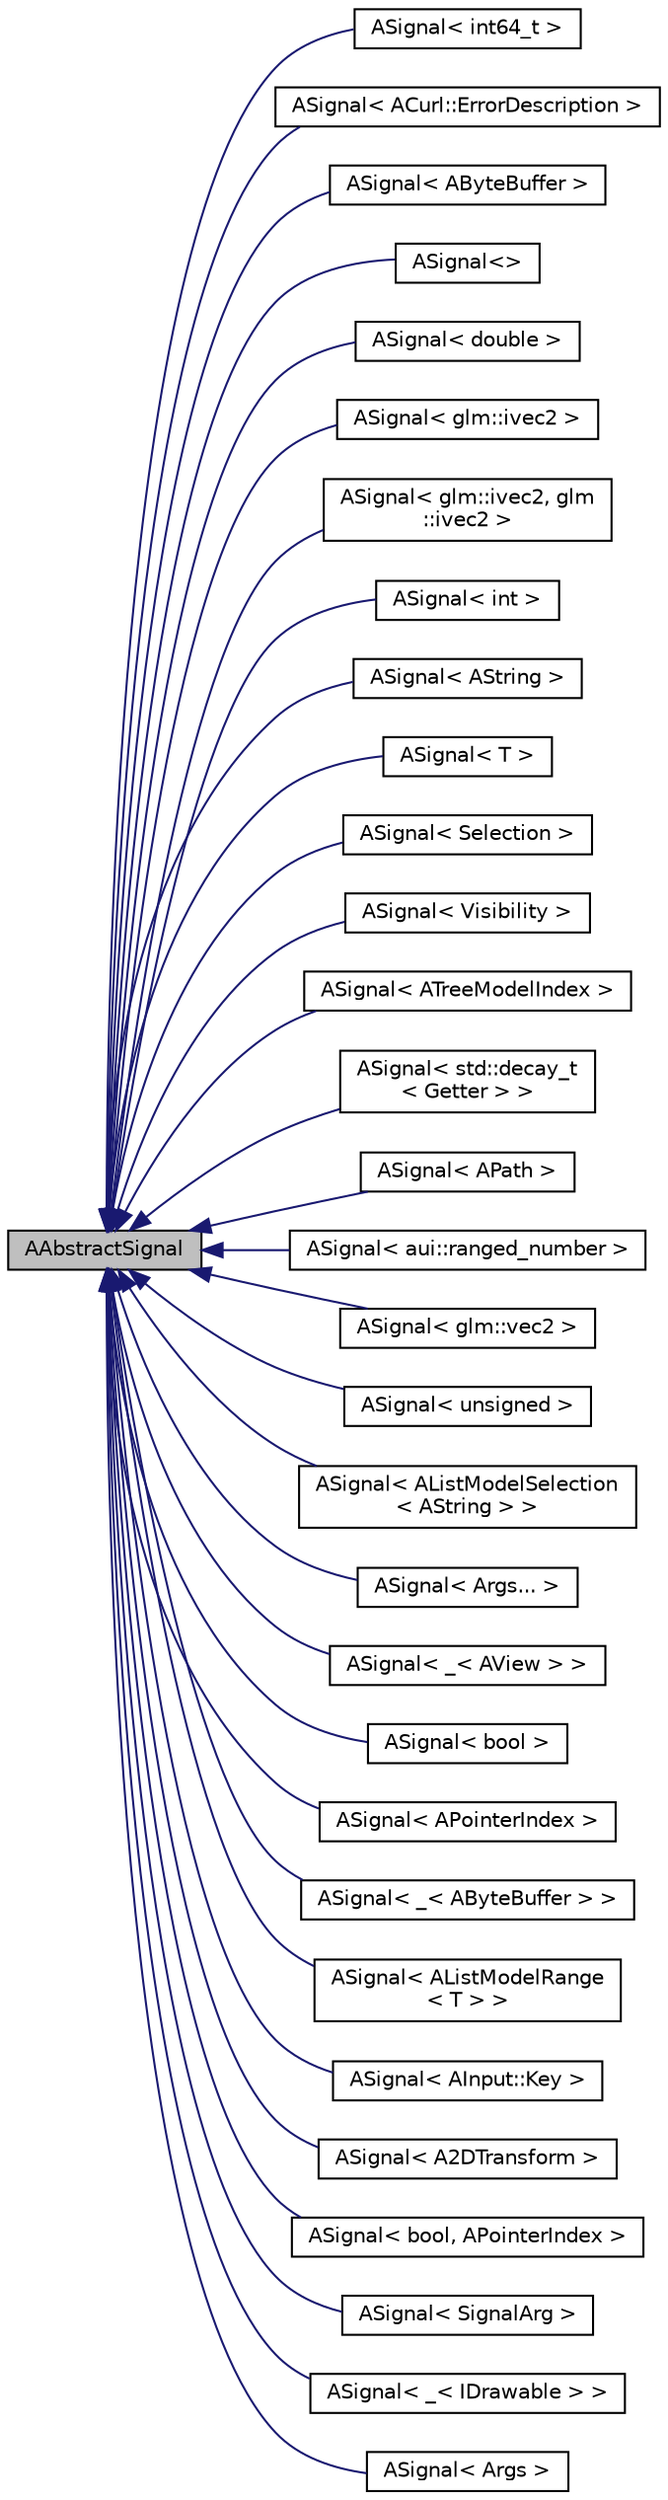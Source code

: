 digraph "AAbstractSignal"
{
 // LATEX_PDF_SIZE
  edge [fontname="Helvetica",fontsize="10",labelfontname="Helvetica",labelfontsize="10"];
  node [fontname="Helvetica",fontsize="10",shape=record];
  rankdir="LR";
  Node1 [label="AAbstractSignal",height=0.2,width=0.4,color="black", fillcolor="grey75", style="filled", fontcolor="black",tooltip="Base class for signal."];
  Node1 -> Node2 [dir="back",color="midnightblue",fontsize="10",style="solid",fontname="Helvetica"];
  Node2 [label="ASignal\< int64_t \>",height=0.2,width=0.4,color="black", fillcolor="white", style="filled",URL="$classASignal.html",tooltip=" "];
  Node1 -> Node3 [dir="back",color="midnightblue",fontsize="10",style="solid",fontname="Helvetica"];
  Node3 [label="ASignal\< ACurl::ErrorDescription \>",height=0.2,width=0.4,color="black", fillcolor="white", style="filled",URL="$classASignal.html",tooltip=" "];
  Node1 -> Node4 [dir="back",color="midnightblue",fontsize="10",style="solid",fontname="Helvetica"];
  Node4 [label="ASignal\< AByteBuffer \>",height=0.2,width=0.4,color="black", fillcolor="white", style="filled",URL="$classASignal.html",tooltip=" "];
  Node1 -> Node5 [dir="back",color="midnightblue",fontsize="10",style="solid",fontname="Helvetica"];
  Node5 [label="ASignal\<\>",height=0.2,width=0.4,color="black", fillcolor="white", style="filled",URL="$classASignal.html",tooltip=" "];
  Node1 -> Node6 [dir="back",color="midnightblue",fontsize="10",style="solid",fontname="Helvetica"];
  Node6 [label="ASignal\< double \>",height=0.2,width=0.4,color="black", fillcolor="white", style="filled",URL="$classASignal.html",tooltip=" "];
  Node1 -> Node7 [dir="back",color="midnightblue",fontsize="10",style="solid",fontname="Helvetica"];
  Node7 [label="ASignal\< glm::ivec2 \>",height=0.2,width=0.4,color="black", fillcolor="white", style="filled",URL="$classASignal.html",tooltip=" "];
  Node1 -> Node8 [dir="back",color="midnightblue",fontsize="10",style="solid",fontname="Helvetica"];
  Node8 [label="ASignal\< glm::ivec2, glm\l::ivec2 \>",height=0.2,width=0.4,color="black", fillcolor="white", style="filled",URL="$classASignal.html",tooltip=" "];
  Node1 -> Node9 [dir="back",color="midnightblue",fontsize="10",style="solid",fontname="Helvetica"];
  Node9 [label="ASignal\< int \>",height=0.2,width=0.4,color="black", fillcolor="white", style="filled",URL="$classASignal.html",tooltip=" "];
  Node1 -> Node10 [dir="back",color="midnightblue",fontsize="10",style="solid",fontname="Helvetica"];
  Node10 [label="ASignal\< AString \>",height=0.2,width=0.4,color="black", fillcolor="white", style="filled",URL="$classASignal.html",tooltip=" "];
  Node1 -> Node11 [dir="back",color="midnightblue",fontsize="10",style="solid",fontname="Helvetica"];
  Node11 [label="ASignal\< T \>",height=0.2,width=0.4,color="black", fillcolor="white", style="filled",URL="$classASignal.html",tooltip=" "];
  Node1 -> Node12 [dir="back",color="midnightblue",fontsize="10",style="solid",fontname="Helvetica"];
  Node12 [label="ASignal\< Selection \>",height=0.2,width=0.4,color="black", fillcolor="white", style="filled",URL="$classASignal.html",tooltip=" "];
  Node1 -> Node13 [dir="back",color="midnightblue",fontsize="10",style="solid",fontname="Helvetica"];
  Node13 [label="ASignal\< Visibility \>",height=0.2,width=0.4,color="black", fillcolor="white", style="filled",URL="$classASignal.html",tooltip=" "];
  Node1 -> Node14 [dir="back",color="midnightblue",fontsize="10",style="solid",fontname="Helvetica"];
  Node14 [label="ASignal\< ATreeModelIndex \>",height=0.2,width=0.4,color="black", fillcolor="white", style="filled",URL="$classASignal.html",tooltip=" "];
  Node1 -> Node15 [dir="back",color="midnightblue",fontsize="10",style="solid",fontname="Helvetica"];
  Node15 [label="ASignal\< std::decay_t\l\< Getter \> \>",height=0.2,width=0.4,color="black", fillcolor="white", style="filled",URL="$classASignal.html",tooltip=" "];
  Node1 -> Node16 [dir="back",color="midnightblue",fontsize="10",style="solid",fontname="Helvetica"];
  Node16 [label="ASignal\< APath \>",height=0.2,width=0.4,color="black", fillcolor="white", style="filled",URL="$classASignal.html",tooltip=" "];
  Node1 -> Node17 [dir="back",color="midnightblue",fontsize="10",style="solid",fontname="Helvetica"];
  Node17 [label="ASignal\< aui::ranged_number \>",height=0.2,width=0.4,color="black", fillcolor="white", style="filled",URL="$classASignal.html",tooltip=" "];
  Node1 -> Node18 [dir="back",color="midnightblue",fontsize="10",style="solid",fontname="Helvetica"];
  Node18 [label="ASignal\< glm::vec2 \>",height=0.2,width=0.4,color="black", fillcolor="white", style="filled",URL="$classASignal.html",tooltip=" "];
  Node1 -> Node19 [dir="back",color="midnightblue",fontsize="10",style="solid",fontname="Helvetica"];
  Node19 [label="ASignal\< unsigned \>",height=0.2,width=0.4,color="black", fillcolor="white", style="filled",URL="$classASignal.html",tooltip=" "];
  Node1 -> Node20 [dir="back",color="midnightblue",fontsize="10",style="solid",fontname="Helvetica"];
  Node20 [label="ASignal\< AListModelSelection\l\< AString \> \>",height=0.2,width=0.4,color="black", fillcolor="white", style="filled",URL="$classASignal.html",tooltip=" "];
  Node1 -> Node21 [dir="back",color="midnightblue",fontsize="10",style="solid",fontname="Helvetica"];
  Node21 [label="ASignal\< Args... \>",height=0.2,width=0.4,color="black", fillcolor="white", style="filled",URL="$classASignal.html",tooltip=" "];
  Node1 -> Node22 [dir="back",color="midnightblue",fontsize="10",style="solid",fontname="Helvetica"];
  Node22 [label="ASignal\< _\< AView \> \>",height=0.2,width=0.4,color="black", fillcolor="white", style="filled",URL="$classASignal.html",tooltip=" "];
  Node1 -> Node23 [dir="back",color="midnightblue",fontsize="10",style="solid",fontname="Helvetica"];
  Node23 [label="ASignal\< bool \>",height=0.2,width=0.4,color="black", fillcolor="white", style="filled",URL="$classASignal.html",tooltip=" "];
  Node1 -> Node24 [dir="back",color="midnightblue",fontsize="10",style="solid",fontname="Helvetica"];
  Node24 [label="ASignal\< APointerIndex \>",height=0.2,width=0.4,color="black", fillcolor="white", style="filled",URL="$classASignal.html",tooltip=" "];
  Node1 -> Node25 [dir="back",color="midnightblue",fontsize="10",style="solid",fontname="Helvetica"];
  Node25 [label="ASignal\< _\< AByteBuffer \> \>",height=0.2,width=0.4,color="black", fillcolor="white", style="filled",URL="$classASignal.html",tooltip=" "];
  Node1 -> Node26 [dir="back",color="midnightblue",fontsize="10",style="solid",fontname="Helvetica"];
  Node26 [label="ASignal\< AListModelRange\l\< T \> \>",height=0.2,width=0.4,color="black", fillcolor="white", style="filled",URL="$classASignal.html",tooltip=" "];
  Node1 -> Node27 [dir="back",color="midnightblue",fontsize="10",style="solid",fontname="Helvetica"];
  Node27 [label="ASignal\< AInput::Key \>",height=0.2,width=0.4,color="black", fillcolor="white", style="filled",URL="$classASignal.html",tooltip=" "];
  Node1 -> Node28 [dir="back",color="midnightblue",fontsize="10",style="solid",fontname="Helvetica"];
  Node28 [label="ASignal\< A2DTransform \>",height=0.2,width=0.4,color="black", fillcolor="white", style="filled",URL="$classASignal.html",tooltip=" "];
  Node1 -> Node29 [dir="back",color="midnightblue",fontsize="10",style="solid",fontname="Helvetica"];
  Node29 [label="ASignal\< bool, APointerIndex \>",height=0.2,width=0.4,color="black", fillcolor="white", style="filled",URL="$classASignal.html",tooltip=" "];
  Node1 -> Node30 [dir="back",color="midnightblue",fontsize="10",style="solid",fontname="Helvetica"];
  Node30 [label="ASignal\< SignalArg \>",height=0.2,width=0.4,color="black", fillcolor="white", style="filled",URL="$classASignal.html",tooltip=" "];
  Node1 -> Node31 [dir="back",color="midnightblue",fontsize="10",style="solid",fontname="Helvetica"];
  Node31 [label="ASignal\< _\< IDrawable \> \>",height=0.2,width=0.4,color="black", fillcolor="white", style="filled",URL="$classASignal.html",tooltip=" "];
  Node1 -> Node32 [dir="back",color="midnightblue",fontsize="10",style="solid",fontname="Helvetica"];
  Node32 [label="ASignal\< Args \>",height=0.2,width=0.4,color="black", fillcolor="white", style="filled",URL="$classASignal.html",tooltip=" "];
}
